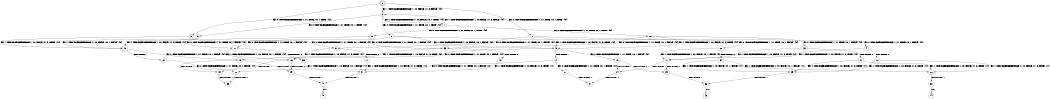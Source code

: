 digraph BCG {
size = "7, 10.5";
center = TRUE;
node [shape = circle];
0 [peripheries = 2];
0 -> 1 [label = "EX !0 !ATOMIC_EXCH_BRANCH (1, +1, TRUE, +0, 1, TRUE) !{0}"];
0 -> 2 [label = "EX !1 !ATOMIC_EXCH_BRANCH (1, +0, FALSE, +1, 3, FALSE) !{0}"];
0 -> 3 [label = "EX !0 !ATOMIC_EXCH_BRANCH (1, +1, TRUE, +0, 1, TRUE) !{0}"];
1 -> 4 [label = "EX !0 !ATOMIC_EXCH_BRANCH (1, +1, TRUE, +0, 1, FALSE) !{0}"];
1 -> 5 [label = "EX !1 !ATOMIC_EXCH_BRANCH (1, +0, FALSE, +1, 3, TRUE) !{0}"];
1 -> 6 [label = "EX !0 !ATOMIC_EXCH_BRANCH (1, +1, TRUE, +0, 1, FALSE) !{0}"];
2 -> 7 [label = "EX !1 !ATOMIC_EXCH_BRANCH (1, +0, FALSE, +0, 1, TRUE) !{0}"];
2 -> 8 [label = "EX !0 !ATOMIC_EXCH_BRANCH (1, +1, TRUE, +0, 1, TRUE) !{0}"];
2 -> 9 [label = "EX !0 !ATOMIC_EXCH_BRANCH (1, +1, TRUE, +0, 1, TRUE) !{0}"];
3 -> 10 [label = "EX !1 !ATOMIC_EXCH_BRANCH (1, +0, FALSE, +1, 3, TRUE) !{0}"];
3 -> 6 [label = "EX !0 !ATOMIC_EXCH_BRANCH (1, +1, TRUE, +0, 1, FALSE) !{0}"];
4 -> 11 [label = "EX !1 !ATOMIC_EXCH_BRANCH (1, +0, FALSE, +1, 3, TRUE) !{0}"];
4 -> 12 [label = "TERMINATE !0"];
5 -> 13 [label = "EX !0 !ATOMIC_EXCH_BRANCH (1, +1, TRUE, +0, 1, FALSE) !{0}"];
5 -> 14 [label = "TERMINATE !1"];
5 -> 15 [label = "EX !0 !ATOMIC_EXCH_BRANCH (1, +1, TRUE, +0, 1, FALSE) !{0}"];
6 -> 16 [label = "EX !1 !ATOMIC_EXCH_BRANCH (1, +0, FALSE, +1, 3, TRUE) !{0}"];
6 -> 17 [label = "TERMINATE !0"];
7 -> 2 [label = "EX !1 !ATOMIC_EXCH_BRANCH (1, +0, FALSE, +1, 3, FALSE) !{0}"];
7 -> 18 [label = "EX !0 !ATOMIC_EXCH_BRANCH (1, +1, TRUE, +0, 1, TRUE) !{0}"];
7 -> 19 [label = "EX !0 !ATOMIC_EXCH_BRANCH (1, +1, TRUE, +0, 1, TRUE) !{0}"];
8 -> 20 [label = "EX !0 !ATOMIC_EXCH_BRANCH (1, +1, TRUE, +0, 1, FALSE) !{0}"];
8 -> 5 [label = "EX !1 !ATOMIC_EXCH_BRANCH (1, +0, FALSE, +0, 1, FALSE) !{0}"];
8 -> 21 [label = "EX !0 !ATOMIC_EXCH_BRANCH (1, +1, TRUE, +0, 1, FALSE) !{0}"];
9 -> 10 [label = "EX !1 !ATOMIC_EXCH_BRANCH (1, +0, FALSE, +0, 1, FALSE) !{0}"];
9 -> 21 [label = "EX !0 !ATOMIC_EXCH_BRANCH (1, +1, TRUE, +0, 1, FALSE) !{0}"];
10 -> 22 [label = "TERMINATE !1"];
10 -> 15 [label = "EX !0 !ATOMIC_EXCH_BRANCH (1, +1, TRUE, +0, 1, FALSE) !{0}"];
11 -> 23 [label = "TERMINATE !0"];
11 -> 24 [label = "TERMINATE !1"];
12 -> 25 [label = "EX !1 !ATOMIC_EXCH_BRANCH (1, +0, FALSE, +1, 3, TRUE) !{1}"];
12 -> 26 [label = "EX !1 !ATOMIC_EXCH_BRANCH (1, +0, FALSE, +1, 3, TRUE) !{1}"];
13 -> 23 [label = "TERMINATE !0"];
13 -> 24 [label = "TERMINATE !1"];
14 -> 27 [label = "EX !0 !ATOMIC_EXCH_BRANCH (1, +1, TRUE, +0, 1, FALSE) !{0}"];
14 -> 28 [label = "EX !0 !ATOMIC_EXCH_BRANCH (1, +1, TRUE, +0, 1, FALSE) !{0}"];
15 -> 29 [label = "TERMINATE !0"];
15 -> 30 [label = "TERMINATE !1"];
16 -> 29 [label = "TERMINATE !0"];
16 -> 30 [label = "TERMINATE !1"];
17 -> 31 [label = "EX !1 !ATOMIC_EXCH_BRANCH (1, +0, FALSE, +1, 3, TRUE) !{1}"];
18 -> 32 [label = "EX !0 !ATOMIC_EXCH_BRANCH (1, +1, TRUE, +0, 1, FALSE) !{0}"];
18 -> 5 [label = "EX !1 !ATOMIC_EXCH_BRANCH (1, +0, FALSE, +1, 3, TRUE) !{0}"];
18 -> 33 [label = "EX !0 !ATOMIC_EXCH_BRANCH (1, +1, TRUE, +0, 1, FALSE) !{0}"];
19 -> 10 [label = "EX !1 !ATOMIC_EXCH_BRANCH (1, +0, FALSE, +1, 3, TRUE) !{0}"];
19 -> 33 [label = "EX !0 !ATOMIC_EXCH_BRANCH (1, +1, TRUE, +0, 1, FALSE) !{0}"];
20 -> 11 [label = "EX !1 !ATOMIC_EXCH_BRANCH (1, +0, FALSE, +0, 1, FALSE) !{0}"];
20 -> 34 [label = "TERMINATE !0"];
21 -> 16 [label = "EX !1 !ATOMIC_EXCH_BRANCH (1, +0, FALSE, +0, 1, FALSE) !{0}"];
21 -> 35 [label = "TERMINATE !0"];
22 -> 28 [label = "EX !0 !ATOMIC_EXCH_BRANCH (1, +1, TRUE, +0, 1, FALSE) !{0}"];
23 -> 36 [label = "TERMINATE !1"];
24 -> 37 [label = "TERMINATE !0"];
25 -> 36 [label = "TERMINATE !1"];
26 -> 38 [label = "TERMINATE !1"];
27 -> 37 [label = "TERMINATE !0"];
28 -> 39 [label = "TERMINATE !0"];
29 -> 40 [label = "TERMINATE !1"];
30 -> 39 [label = "TERMINATE !0"];
31 -> 40 [label = "TERMINATE !1"];
32 -> 11 [label = "EX !1 !ATOMIC_EXCH_BRANCH (1, +0, FALSE, +1, 3, TRUE) !{0}"];
32 -> 41 [label = "TERMINATE !0"];
33 -> 16 [label = "EX !1 !ATOMIC_EXCH_BRANCH (1, +0, FALSE, +1, 3, TRUE) !{0}"];
33 -> 42 [label = "TERMINATE !0"];
34 -> 25 [label = "EX !1 !ATOMIC_EXCH_BRANCH (1, +0, FALSE, +0, 1, FALSE) !{1}"];
34 -> 26 [label = "EX !1 !ATOMIC_EXCH_BRANCH (1, +0, FALSE, +0, 1, FALSE) !{1}"];
35 -> 31 [label = "EX !1 !ATOMIC_EXCH_BRANCH (1, +0, FALSE, +0, 1, FALSE) !{1}"];
36 -> 43 [label = "exit"];
38 -> 44 [label = "exit"];
40 -> 45 [label = "exit"];
41 -> 25 [label = "EX !1 !ATOMIC_EXCH_BRANCH (1, +0, FALSE, +1, 3, TRUE) !{1}"];
41 -> 26 [label = "EX !1 !ATOMIC_EXCH_BRANCH (1, +0, FALSE, +1, 3, TRUE) !{1}"];
42 -> 31 [label = "EX !1 !ATOMIC_EXCH_BRANCH (1, +0, FALSE, +1, 3, TRUE) !{1}"];
}
